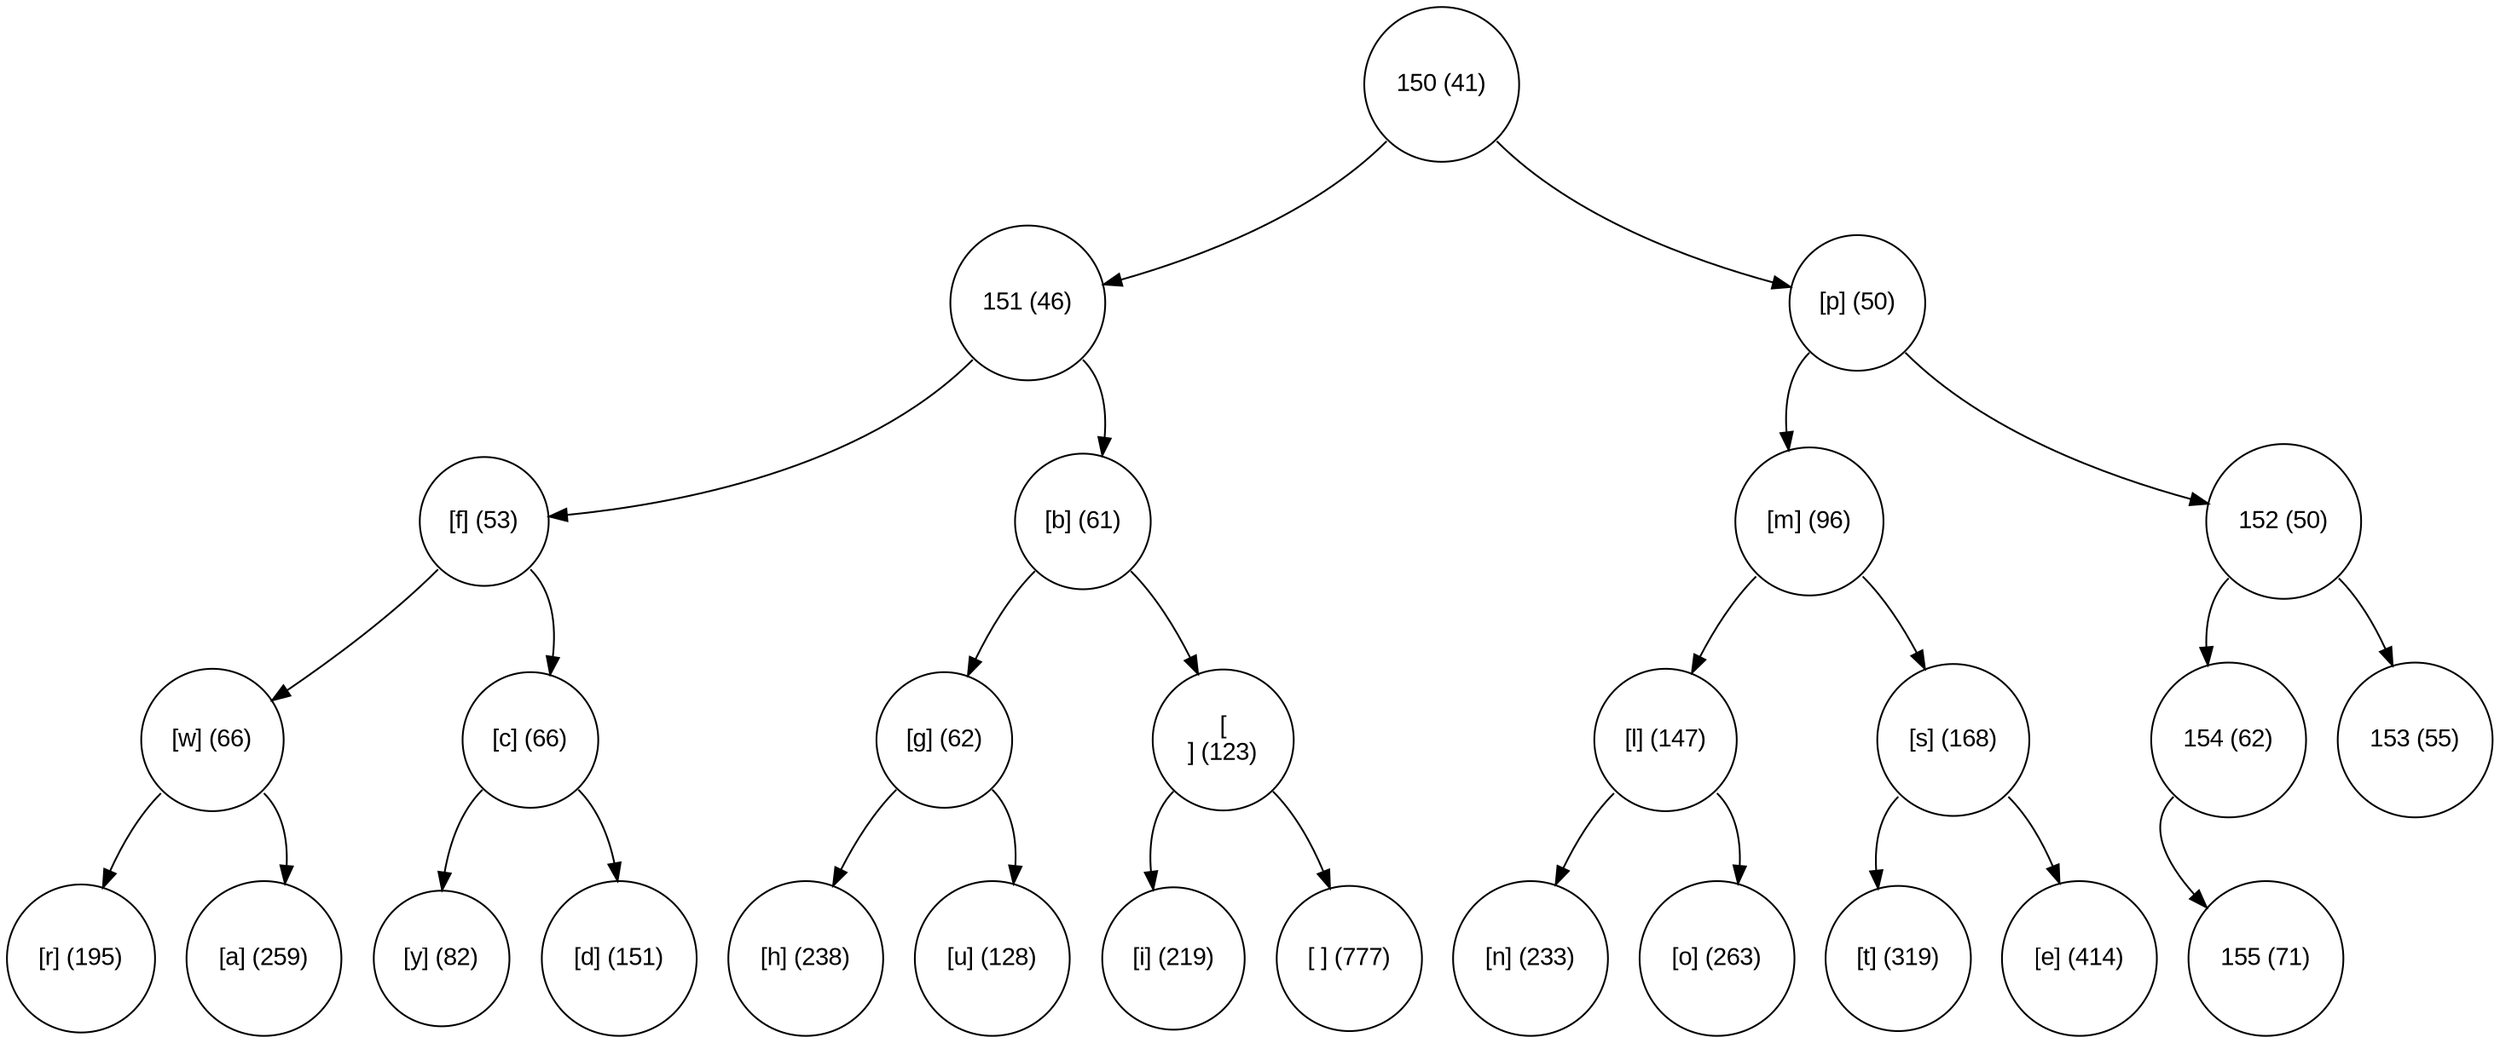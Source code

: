 digraph move_up {
	node [fontname="Arial", shape="circle", width=0.5]; 

	0 [label = "150 (41)"];
	0:sw -> 1;
	1 [label = "151 (46)"];
	1:sw -> 3;
	3 [label = "[f] (53)"];
	3:sw -> 7;
	7 [label = "[w] (66)"];
	7:sw -> 15;
	15 [label = "[r] (195)"];
	7:se -> 16;
	16 [label = "[a] (259)"];
	3:se -> 8;
	8 [label = "[c] (66)"];
	8:sw -> 17;
	17 [label = "[y] (82)"];
	8:se -> 18;
	18 [label = "[d] (151)"];
	1:se -> 4;
	4 [label = "[b] (61)"];
	4:sw -> 9;
	9 [label = "[g] (62)"];
	9:sw -> 19;
	19 [label = "[h] (238)"];
	9:se -> 20;
	20 [label = "[u] (128)"];
	4:se -> 10;
	10 [label = "[
] (123)"];
	10:sw -> 21;
	21 [label = "[i] (219)"];
	10:se -> 22;
	22 [label = "[ ] (777)"];
	0:se -> 2;
	2 [label = "[p] (50)"];
	2:sw -> 5;
	5 [label = "[m] (96)"];
	5:sw -> 11;
	11 [label = "[l] (147)"];
	11:sw -> 23;
	23 [label = "[n] (233)"];
	11:se -> 24;
	24 [label = "[o] (263)"];
	5:se -> 12;
	12 [label = "[s] (168)"];
	12:sw -> 25;
	25 [label = "[t] (319)"];
	12:se -> 26;
	26 [label = "[e] (414)"];
	2:se -> 6;
	6 [label = "152 (50)"];
	6:sw -> 13;
	13 [label = "154 (62)"];
	13:sw -> 27;
	27 [label = "155 (71)"];
	6:se -> 14;
	14 [label = "153 (55)"];
}
